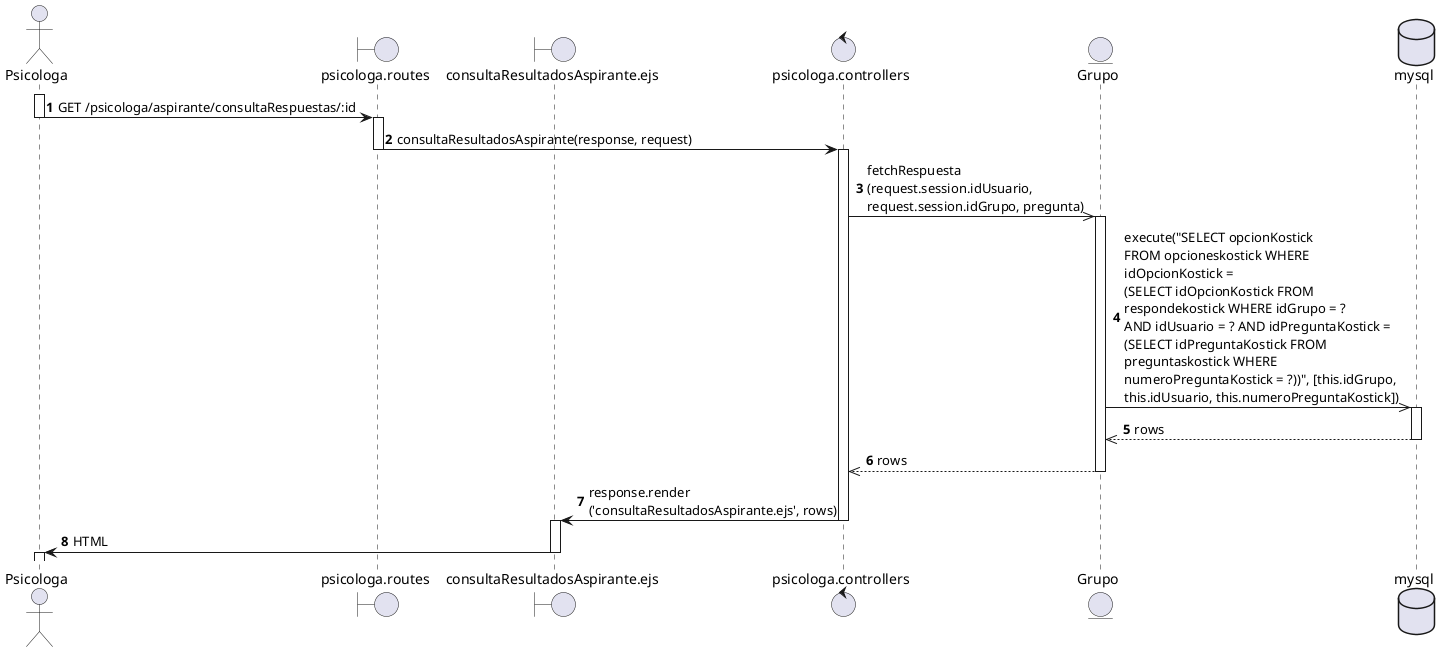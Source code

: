 @startuml consultaResultadosAspirante 5
actor       Psicologa                   as a1
boundary    psicologa.routes            as a2
boundary    consultaResultadosAspirante.ejs  as a3
control     psicologa.controllers       as a4
entity      Grupo                       as g
database    mysql                       as a5


autonumber
activate a1
a1->a2: GET /psicologa/aspirante/consultaRespuestas/:id
deactivate a1
activate a2
a2->a4: consultaResultadosAspirante(response, request)
deactivate a2


activate a4
a4->>g: fetchRespuesta\n(request.session.idUsuario, \nrequest.session.idGrupo, pregunta)
activate g
g->>a5: execute("SELECT opcionKostick \nFROM opcioneskostick WHERE \nidOpcionKostick = \n(SELECT idOpcionKostick FROM \nrespondekostick WHERE idGrupo = ? \nAND idUsuario = ? AND idPreguntaKostick = \n(SELECT idPreguntaKostick FROM \npreguntaskostick WHERE \nnumeroPreguntaKostick = ?))", [this.idGrupo, \nthis.idUsuario, this.numeroPreguntaKostick])
activate a5
a5-->>g: rows
deactivate a5
g-->>a4:rows
deactivate g


a4->a3: response.render\n('consultaResultadosAspirante.ejs', rows)
deactivate a4
activate a3
a3->a1: HTML
deactivate a3
activate a1
@enduml
